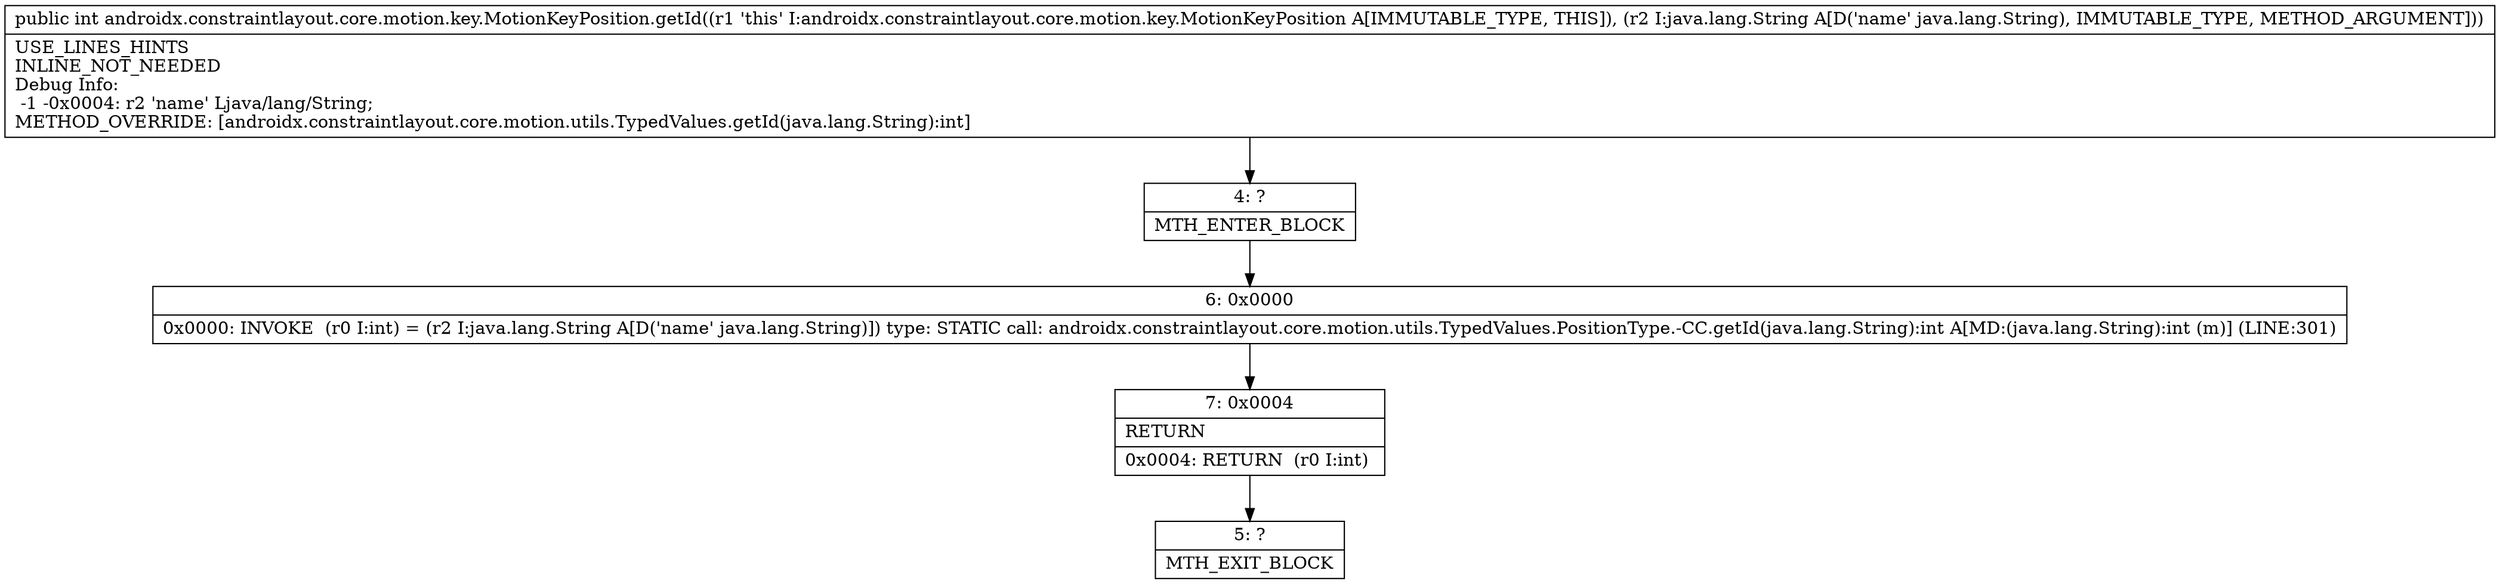 digraph "CFG forandroidx.constraintlayout.core.motion.key.MotionKeyPosition.getId(Ljava\/lang\/String;)I" {
Node_4 [shape=record,label="{4\:\ ?|MTH_ENTER_BLOCK\l}"];
Node_6 [shape=record,label="{6\:\ 0x0000|0x0000: INVOKE  (r0 I:int) = (r2 I:java.lang.String A[D('name' java.lang.String)]) type: STATIC call: androidx.constraintlayout.core.motion.utils.TypedValues.PositionType.\-CC.getId(java.lang.String):int A[MD:(java.lang.String):int (m)] (LINE:301)\l}"];
Node_7 [shape=record,label="{7\:\ 0x0004|RETURN\l|0x0004: RETURN  (r0 I:int) \l}"];
Node_5 [shape=record,label="{5\:\ ?|MTH_EXIT_BLOCK\l}"];
MethodNode[shape=record,label="{public int androidx.constraintlayout.core.motion.key.MotionKeyPosition.getId((r1 'this' I:androidx.constraintlayout.core.motion.key.MotionKeyPosition A[IMMUTABLE_TYPE, THIS]), (r2 I:java.lang.String A[D('name' java.lang.String), IMMUTABLE_TYPE, METHOD_ARGUMENT]))  | USE_LINES_HINTS\lINLINE_NOT_NEEDED\lDebug Info:\l  \-1 \-0x0004: r2 'name' Ljava\/lang\/String;\lMETHOD_OVERRIDE: [androidx.constraintlayout.core.motion.utils.TypedValues.getId(java.lang.String):int]\l}"];
MethodNode -> Node_4;Node_4 -> Node_6;
Node_6 -> Node_7;
Node_7 -> Node_5;
}

